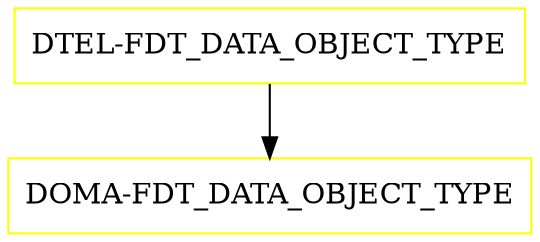 digraph G {
  "DTEL-FDT_DATA_OBJECT_TYPE" [shape=box,color=yellow];
  "DOMA-FDT_DATA_OBJECT_TYPE" [shape=box,color=yellow,URL="./DOMA_FDT_DATA_OBJECT_TYPE.html"];
  "DTEL-FDT_DATA_OBJECT_TYPE" -> "DOMA-FDT_DATA_OBJECT_TYPE";
}
